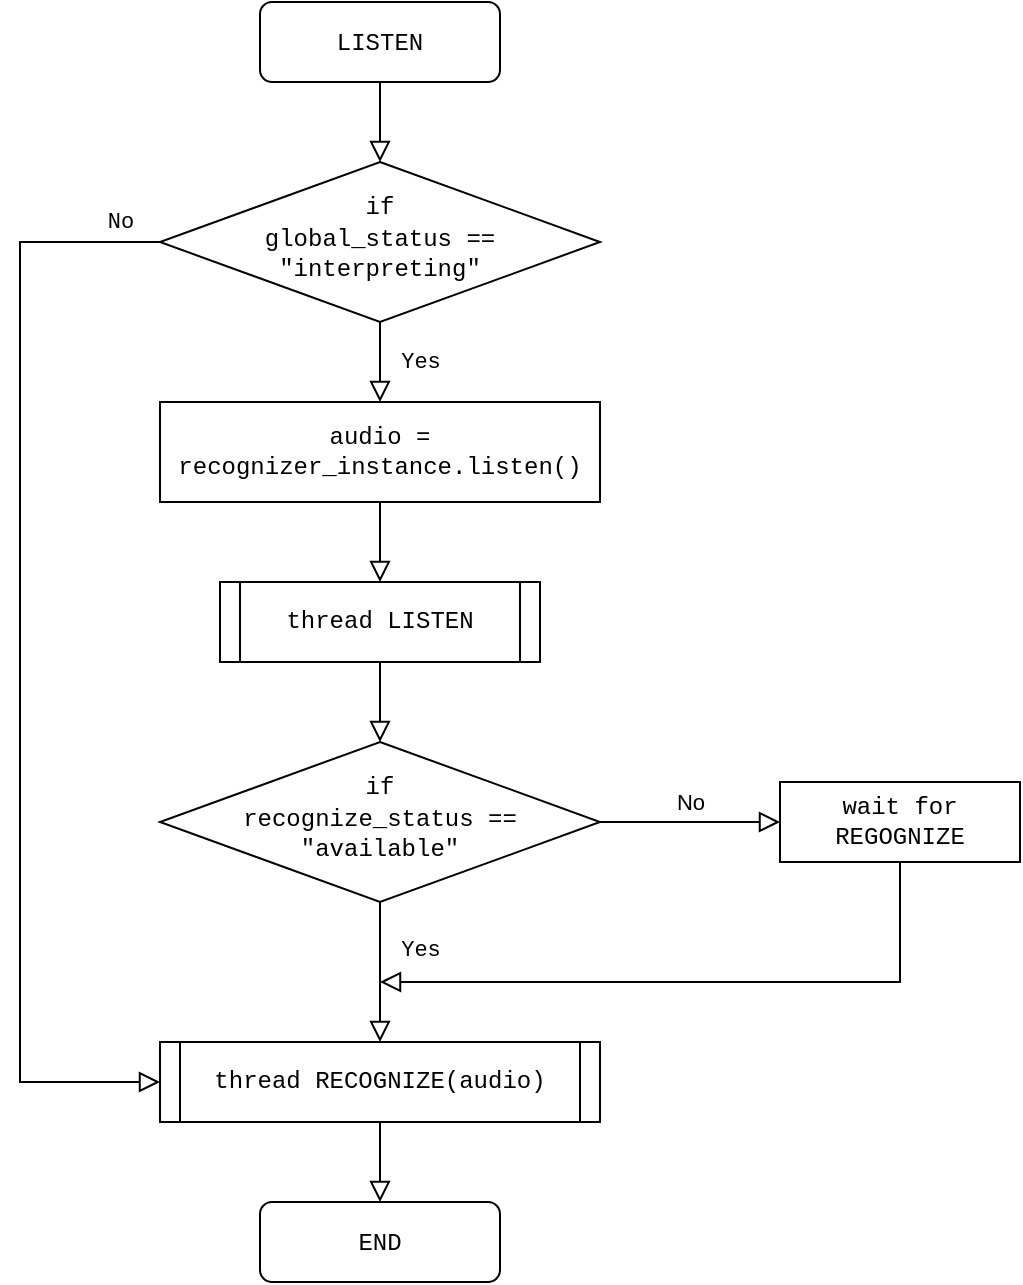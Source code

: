 <mxfile version="20.3.0" type="device"><diagram id="C5RBs43oDa-KdzZeNtuy" name="Page-1"><mxGraphModel dx="1356" dy="878" grid="1" gridSize="10" guides="1" tooltips="1" connect="1" arrows="1" fold="1" page="1" pageScale="1" pageWidth="827" pageHeight="1169" math="0" shadow="0"><root><mxCell id="WIyWlLk6GJQsqaUBKTNV-0"/><mxCell id="WIyWlLk6GJQsqaUBKTNV-1" parent="WIyWlLk6GJQsqaUBKTNV-0"/><mxCell id="ikbA61GNOhEXFyAfqwjC-5" value="" style="edgeStyle=orthogonalEdgeStyle;rounded=0;jumpSize=6;orthogonalLoop=1;jettySize=auto;html=1;labelBackgroundColor=default;strokeColor=default;strokeWidth=1;fontFamily=Courier New;endArrow=block;endFill=0;endSize=8;" parent="WIyWlLk6GJQsqaUBKTNV-1" source="WIyWlLk6GJQsqaUBKTNV-3" target="WIyWlLk6GJQsqaUBKTNV-6" edge="1"><mxGeometry relative="1" as="geometry"/></mxCell><mxCell id="WIyWlLk6GJQsqaUBKTNV-3" value="&lt;font face=&quot;Courier New&quot;&gt;LISTEN&lt;/font&gt;" style="rounded=1;whiteSpace=wrap;html=1;fontSize=12;glass=0;strokeWidth=1;shadow=0;" parent="WIyWlLk6GJQsqaUBKTNV-1" vertex="1"><mxGeometry x="260" y="80" width="120" height="40" as="geometry"/></mxCell><mxCell id="WIyWlLk6GJQsqaUBKTNV-5" value="No" style="edgeStyle=orthogonalEdgeStyle;rounded=0;html=1;jettySize=auto;orthogonalLoop=1;fontSize=11;endArrow=block;endFill=0;endSize=8;strokeWidth=1;shadow=0;labelBackgroundColor=none;fontFamily=Courier New;entryX=0;entryY=0.5;entryDx=0;entryDy=0;" parent="WIyWlLk6GJQsqaUBKTNV-1" source="WIyWlLk6GJQsqaUBKTNV-6" target="ikbA61GNOhEXFyAfqwjC-11" edge="1"><mxGeometry x="-0.926" y="-10" relative="1" as="geometry"><mxPoint as="offset"/><mxPoint x="260" y="760" as="targetPoint"/><Array as="points"><mxPoint x="140" y="200"/><mxPoint x="140" y="620"/></Array></mxGeometry></mxCell><mxCell id="WIyWlLk6GJQsqaUBKTNV-6" value="&lt;font face=&quot;Courier New&quot;&gt;if &lt;br&gt;global_status == &quot;interpreting&quot;&lt;/font&gt;" style="rhombus;whiteSpace=wrap;html=1;shadow=0;fontFamily=Helvetica;fontSize=12;align=center;strokeWidth=1;spacing=6;spacingTop=-4;" parent="WIyWlLk6GJQsqaUBKTNV-1" vertex="1"><mxGeometry x="210" y="160" width="220" height="80" as="geometry"/></mxCell><mxCell id="WIyWlLk6GJQsqaUBKTNV-8" value="&lt;font face=&quot;Courier New&quot;&gt;Yes&lt;/font&gt;" style="rounded=0;html=1;jettySize=auto;orthogonalLoop=1;fontSize=11;endArrow=block;endFill=0;endSize=8;strokeWidth=1;shadow=0;labelBackgroundColor=none;edgeStyle=orthogonalEdgeStyle;entryX=0.5;entryY=0;entryDx=0;entryDy=0;" parent="WIyWlLk6GJQsqaUBKTNV-1" source="WIyWlLk6GJQsqaUBKTNV-10" edge="1"><mxGeometry x="-0.334" y="20" relative="1" as="geometry"><mxPoint as="offset"/><mxPoint x="320" y="600" as="targetPoint"/></mxGeometry></mxCell><mxCell id="WIyWlLk6GJQsqaUBKTNV-9" value="No" style="edgeStyle=orthogonalEdgeStyle;rounded=0;html=1;jettySize=auto;orthogonalLoop=1;fontSize=11;endArrow=block;endFill=0;endSize=8;strokeWidth=1;shadow=0;labelBackgroundColor=none;entryX=0;entryY=0.5;entryDx=0;entryDy=0;" parent="WIyWlLk6GJQsqaUBKTNV-1" source="WIyWlLk6GJQsqaUBKTNV-10" target="ikbA61GNOhEXFyAfqwjC-16" edge="1"><mxGeometry y="10" relative="1" as="geometry"><mxPoint as="offset"/><mxPoint x="520" y="500" as="targetPoint"/></mxGeometry></mxCell><mxCell id="WIyWlLk6GJQsqaUBKTNV-10" value="&lt;font face=&quot;Courier New&quot;&gt;if &lt;br&gt;recognize_status == &quot;available&quot;&lt;/font&gt;" style="rhombus;whiteSpace=wrap;html=1;shadow=0;fontFamily=Helvetica;fontSize=12;align=center;strokeWidth=1;spacing=6;spacingTop=-4;" parent="WIyWlLk6GJQsqaUBKTNV-1" vertex="1"><mxGeometry x="210" y="450" width="220" height="80" as="geometry"/></mxCell><mxCell id="WIyWlLk6GJQsqaUBKTNV-11" value="&lt;font face=&quot;Courier New&quot;&gt;END&lt;/font&gt;" style="rounded=1;whiteSpace=wrap;html=1;fontSize=12;glass=0;strokeWidth=1;shadow=0;" parent="WIyWlLk6GJQsqaUBKTNV-1" vertex="1"><mxGeometry x="260" y="680" width="120" height="40" as="geometry"/></mxCell><mxCell id="ikbA61GNOhEXFyAfqwjC-8" value="" style="edgeStyle=orthogonalEdgeStyle;rounded=0;jumpSize=6;orthogonalLoop=1;jettySize=auto;html=1;labelBackgroundColor=default;strokeColor=default;strokeWidth=1;fontFamily=Courier New;endArrow=block;endFill=0;endSize=8;labelBorderColor=none;" parent="WIyWlLk6GJQsqaUBKTNV-1" source="ikbA61GNOhEXFyAfqwjC-1" target="ikbA61GNOhEXFyAfqwjC-9" edge="1"><mxGeometry relative="1" as="geometry"><mxPoint x="320" y="390" as="targetPoint"/></mxGeometry></mxCell><mxCell id="ikbA61GNOhEXFyAfqwjC-1" value="audio = recognizer_instance.listen()" style="rounded=0;whiteSpace=wrap;html=1;fontFamily=Courier New;" parent="WIyWlLk6GJQsqaUBKTNV-1" vertex="1"><mxGeometry x="210" y="280" width="220" height="50" as="geometry"/></mxCell><mxCell id="ikbA61GNOhEXFyAfqwjC-7" value="Yes" style="edgeStyle=orthogonalEdgeStyle;rounded=0;html=1;jettySize=auto;orthogonalLoop=1;fontSize=11;endArrow=block;endFill=0;endSize=8;strokeWidth=1;shadow=0;labelBackgroundColor=none;fontFamily=Courier New;exitX=0.5;exitY=1;exitDx=0;exitDy=0;entryX=0.5;entryY=0;entryDx=0;entryDy=0;" parent="WIyWlLk6GJQsqaUBKTNV-1" source="WIyWlLk6GJQsqaUBKTNV-6" target="ikbA61GNOhEXFyAfqwjC-1" edge="1"><mxGeometry y="20" relative="1" as="geometry"><mxPoint as="offset"/><mxPoint x="350" y="260" as="sourcePoint"/><mxPoint x="470" y="260" as="targetPoint"/></mxGeometry></mxCell><mxCell id="ikbA61GNOhEXFyAfqwjC-10" value="" style="edgeStyle=orthogonalEdgeStyle;rounded=0;jumpSize=6;orthogonalLoop=1;jettySize=auto;html=1;labelBackgroundColor=default;labelBorderColor=none;strokeColor=default;strokeWidth=1;fontFamily=Courier New;endArrow=block;endFill=0;endSize=8;" parent="WIyWlLk6GJQsqaUBKTNV-1" source="ikbA61GNOhEXFyAfqwjC-9" target="WIyWlLk6GJQsqaUBKTNV-10" edge="1"><mxGeometry relative="1" as="geometry"/></mxCell><mxCell id="ikbA61GNOhEXFyAfqwjC-9" value="thread LISTEN" style="shape=process;whiteSpace=wrap;html=1;backgroundOutline=1;fontFamily=Courier New;size=0.062;" parent="WIyWlLk6GJQsqaUBKTNV-1" vertex="1"><mxGeometry x="240" y="370" width="160" height="40" as="geometry"/></mxCell><mxCell id="ikbA61GNOhEXFyAfqwjC-15" value="" style="edgeStyle=orthogonalEdgeStyle;rounded=0;jumpSize=6;orthogonalLoop=1;jettySize=auto;html=1;labelBackgroundColor=default;labelBorderColor=none;strokeColor=default;strokeWidth=1;fontFamily=Courier New;endArrow=block;endFill=0;endSize=8;" parent="WIyWlLk6GJQsqaUBKTNV-1" source="ikbA61GNOhEXFyAfqwjC-11" target="WIyWlLk6GJQsqaUBKTNV-11" edge="1"><mxGeometry relative="1" as="geometry"/></mxCell><mxCell id="ikbA61GNOhEXFyAfqwjC-11" value="thread RECOGNIZE(audio)" style="shape=process;whiteSpace=wrap;html=1;backgroundOutline=1;fontFamily=Courier New;size=0.045;" parent="WIyWlLk6GJQsqaUBKTNV-1" vertex="1"><mxGeometry x="210" y="600" width="220" height="40" as="geometry"/></mxCell><mxCell id="ikbA61GNOhEXFyAfqwjC-20" style="edgeStyle=orthogonalEdgeStyle;rounded=0;jumpSize=6;orthogonalLoop=1;jettySize=auto;html=1;labelBackgroundColor=default;labelBorderColor=none;strokeColor=default;strokeWidth=1;fontFamily=Courier New;endArrow=block;endFill=0;endSize=8;" parent="WIyWlLk6GJQsqaUBKTNV-1" source="ikbA61GNOhEXFyAfqwjC-16" edge="1"><mxGeometry relative="1" as="geometry"><mxPoint x="320" y="570" as="targetPoint"/><Array as="points"><mxPoint x="580" y="570"/></Array></mxGeometry></mxCell><mxCell id="ikbA61GNOhEXFyAfqwjC-16" value="wait for REGOGNIZE" style="rounded=0;whiteSpace=wrap;html=1;fontFamily=Courier New;" parent="WIyWlLk6GJQsqaUBKTNV-1" vertex="1"><mxGeometry x="520" y="470" width="120" height="40" as="geometry"/></mxCell></root></mxGraphModel></diagram></mxfile>